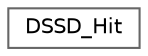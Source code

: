digraph "Graphical Class Hierarchy"
{
 // LATEX_PDF_SIZE
  bgcolor="transparent";
  edge [fontname=Helvetica,fontsize=10,labelfontname=Helvetica,labelfontsize=10];
  node [fontname=Helvetica,fontsize=10,shape=box,height=0.2,width=0.4];
  rankdir="LR";
  Node0 [id="Node000000",label="DSSD_Hit",height=0.2,width=0.4,color="grey40", fillcolor="white", style="filled",URL="$utils_8hpp.html#struct_d_s_s_d___hit",tooltip=" "];
}
